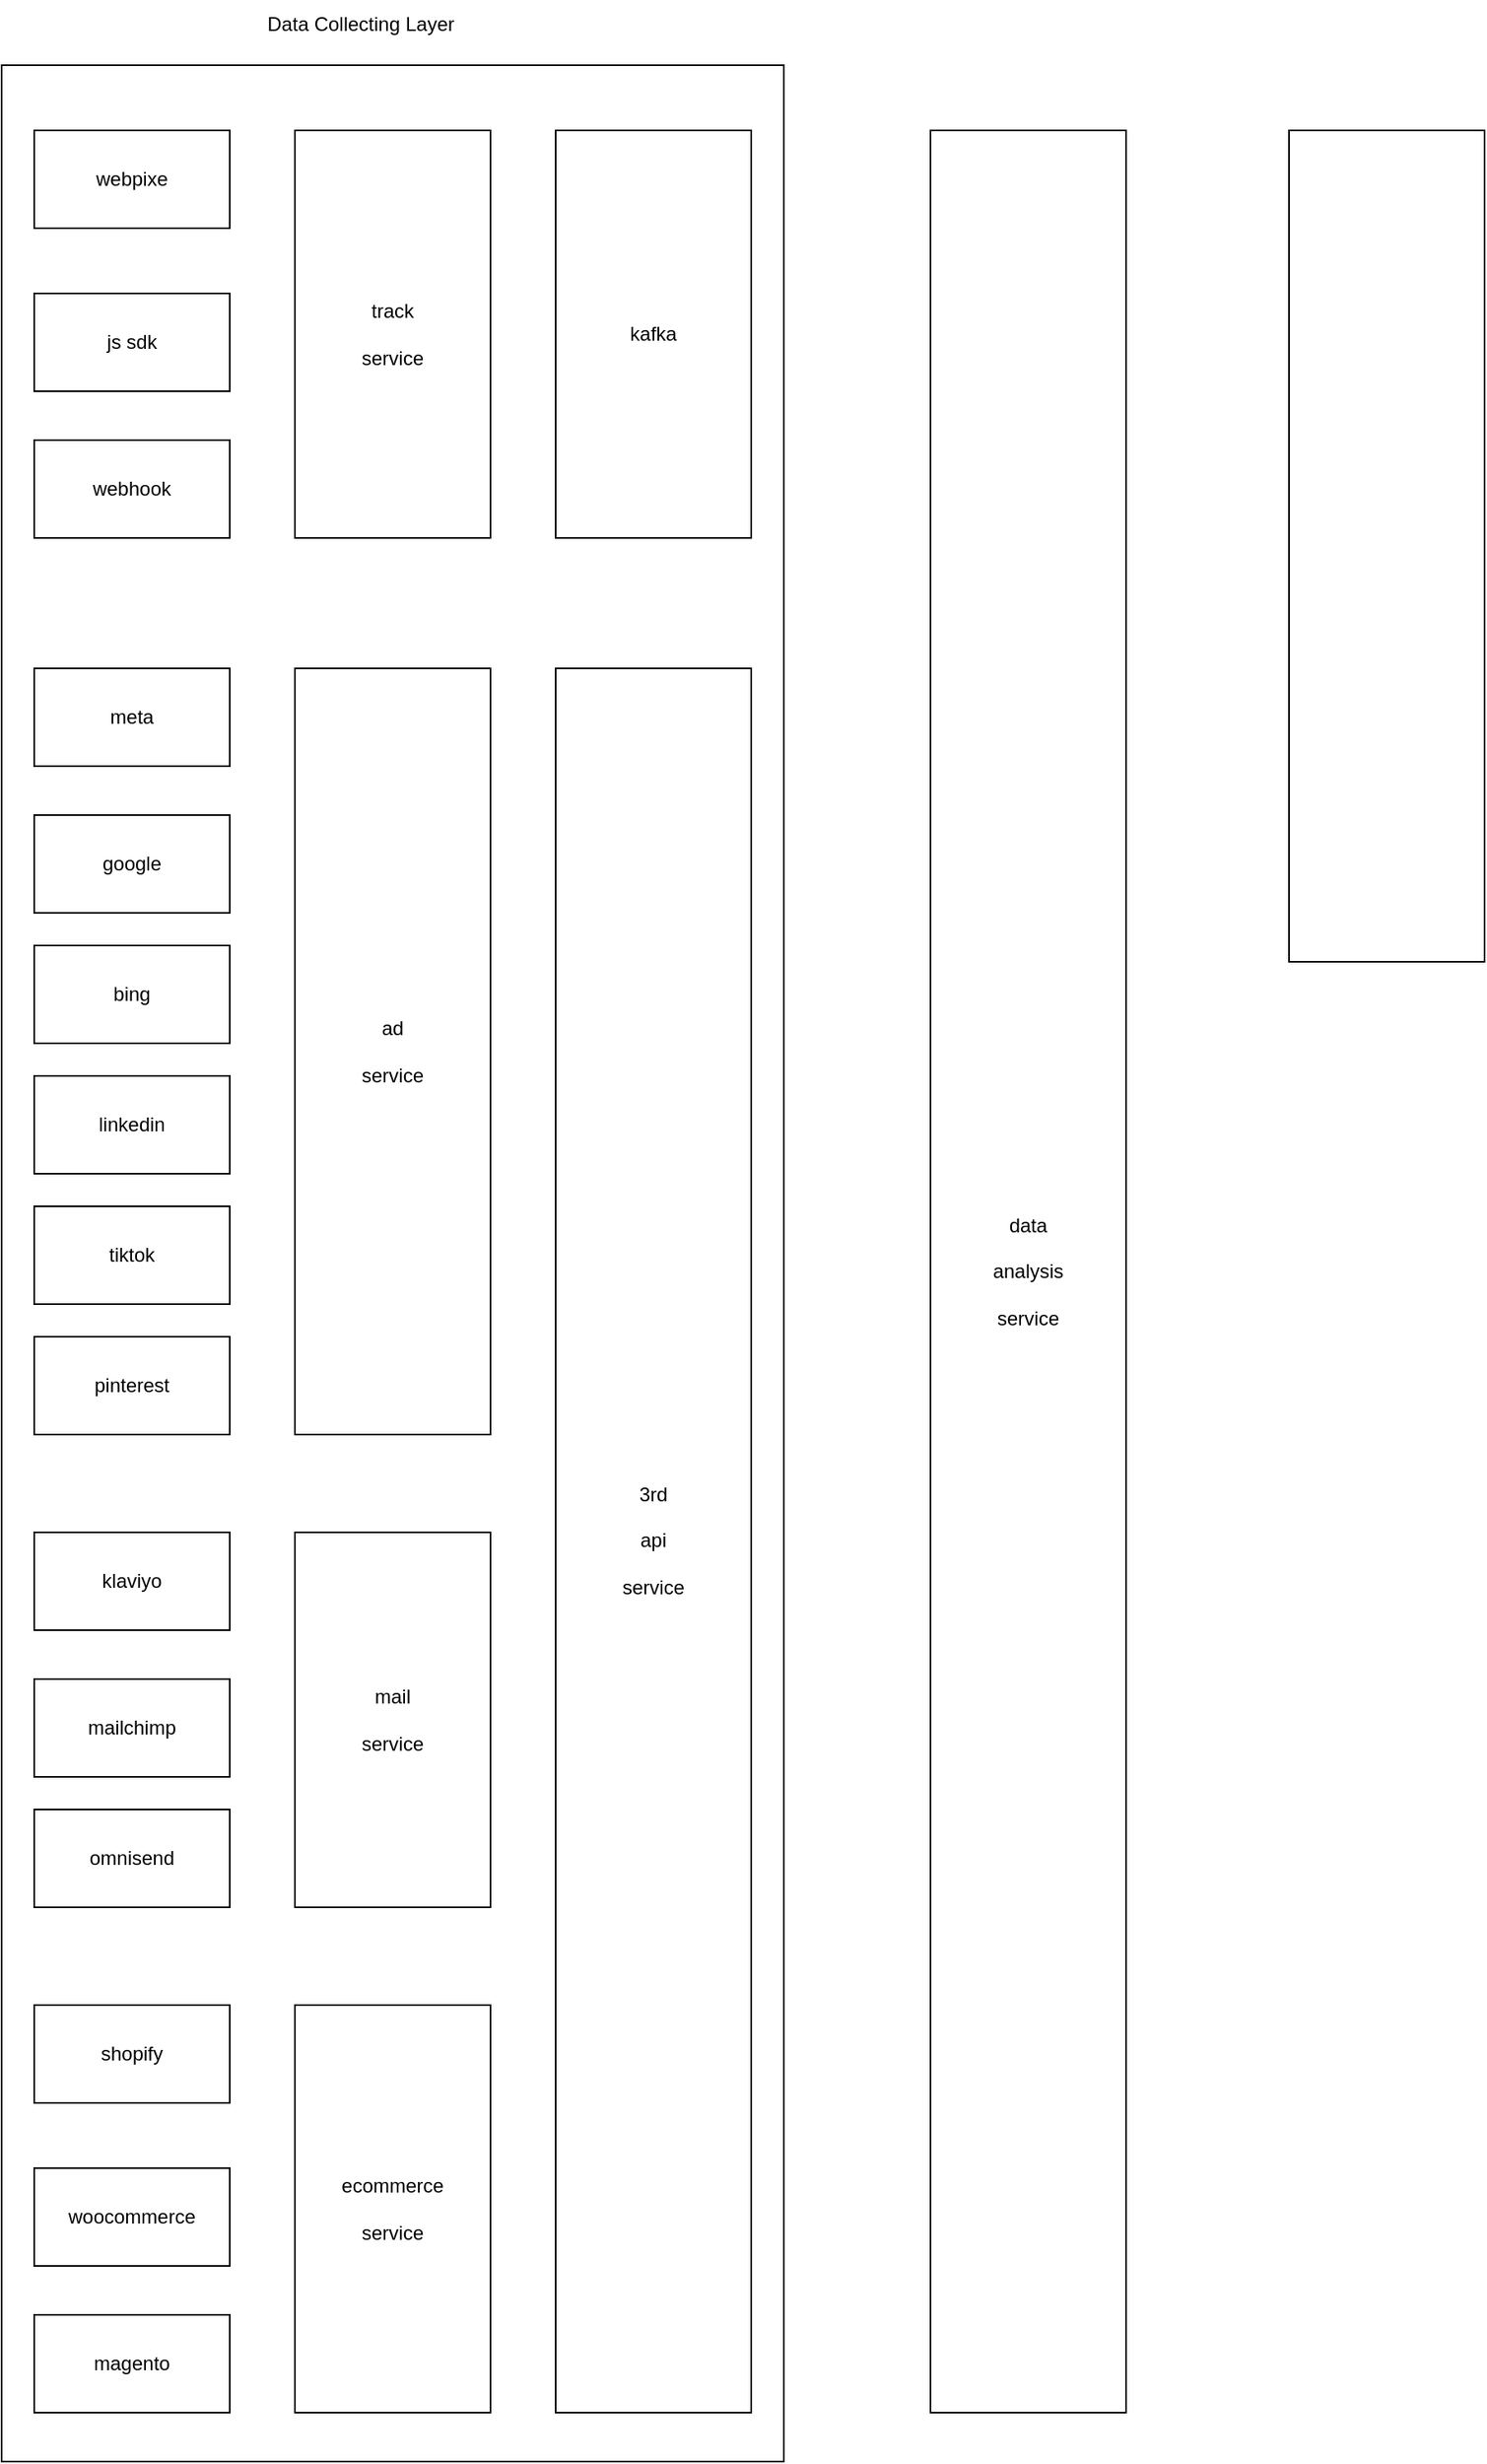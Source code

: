 <mxfile version="22.1.11" type="github">
  <diagram name="第 1 页" id="z60zmUDA_NRWNLkNqfMZ">
    <mxGraphModel dx="1026" dy="1750" grid="1" gridSize="10" guides="1" tooltips="1" connect="1" arrows="1" fold="1" page="1" pageScale="1" pageWidth="827" pageHeight="1169" math="0" shadow="0">
      <root>
        <mxCell id="0" />
        <mxCell id="1" parent="0" />
        <mxCell id="jyB_UmzL48LcIVnqlv-9-24" value="" style="rounded=0;whiteSpace=wrap;html=1;" vertex="1" parent="1">
          <mxGeometry x="20" y="20" width="480" height="1470" as="geometry" />
        </mxCell>
        <mxCell id="jyB_UmzL48LcIVnqlv-9-1" value="webpixe" style="rounded=0;whiteSpace=wrap;html=1;" vertex="1" parent="1">
          <mxGeometry x="40" y="60" width="120" height="60" as="geometry" />
        </mxCell>
        <mxCell id="jyB_UmzL48LcIVnqlv-9-2" value="js sdk" style="rounded=0;whiteSpace=wrap;html=1;" vertex="1" parent="1">
          <mxGeometry x="40" y="160" width="120" height="60" as="geometry" />
        </mxCell>
        <mxCell id="jyB_UmzL48LcIVnqlv-9-3" value="webhook" style="rounded=0;whiteSpace=wrap;html=1;" vertex="1" parent="1">
          <mxGeometry x="40" y="250" width="120" height="60" as="geometry" />
        </mxCell>
        <mxCell id="jyB_UmzL48LcIVnqlv-9-4" value="track&lt;br&gt;&lt;br&gt;service" style="rounded=0;whiteSpace=wrap;html=1;" vertex="1" parent="1">
          <mxGeometry x="200" y="60" width="120" height="250" as="geometry" />
        </mxCell>
        <mxCell id="jyB_UmzL48LcIVnqlv-9-5" value="kafka" style="rounded=0;whiteSpace=wrap;html=1;" vertex="1" parent="1">
          <mxGeometry x="360" y="60" width="120" height="250" as="geometry" />
        </mxCell>
        <mxCell id="jyB_UmzL48LcIVnqlv-9-6" value="meta" style="rounded=0;whiteSpace=wrap;html=1;" vertex="1" parent="1">
          <mxGeometry x="40" y="390" width="120" height="60" as="geometry" />
        </mxCell>
        <mxCell id="jyB_UmzL48LcIVnqlv-9-7" value="google" style="rounded=0;whiteSpace=wrap;html=1;" vertex="1" parent="1">
          <mxGeometry x="40" y="480" width="120" height="60" as="geometry" />
        </mxCell>
        <mxCell id="jyB_UmzL48LcIVnqlv-9-8" value="bing" style="rounded=0;whiteSpace=wrap;html=1;" vertex="1" parent="1">
          <mxGeometry x="40" y="560" width="120" height="60" as="geometry" />
        </mxCell>
        <mxCell id="jyB_UmzL48LcIVnqlv-9-9" value="linkedin" style="rounded=0;whiteSpace=wrap;html=1;" vertex="1" parent="1">
          <mxGeometry x="40" y="640" width="120" height="60" as="geometry" />
        </mxCell>
        <mxCell id="jyB_UmzL48LcIVnqlv-9-10" value="tiktok" style="rounded=0;whiteSpace=wrap;html=1;" vertex="1" parent="1">
          <mxGeometry x="40" y="720" width="120" height="60" as="geometry" />
        </mxCell>
        <mxCell id="jyB_UmzL48LcIVnqlv-9-11" value="pinterest" style="rounded=0;whiteSpace=wrap;html=1;" vertex="1" parent="1">
          <mxGeometry x="40" y="800" width="120" height="60" as="geometry" />
        </mxCell>
        <mxCell id="jyB_UmzL48LcIVnqlv-9-12" value="klaviyo" style="rounded=0;whiteSpace=wrap;html=1;" vertex="1" parent="1">
          <mxGeometry x="40" y="920" width="120" height="60" as="geometry" />
        </mxCell>
        <mxCell id="jyB_UmzL48LcIVnqlv-9-13" value="mailchimp" style="rounded=0;whiteSpace=wrap;html=1;" vertex="1" parent="1">
          <mxGeometry x="40" y="1010" width="120" height="60" as="geometry" />
        </mxCell>
        <mxCell id="jyB_UmzL48LcIVnqlv-9-14" value="omnisend" style="rounded=0;whiteSpace=wrap;html=1;" vertex="1" parent="1">
          <mxGeometry x="40" y="1090" width="120" height="60" as="geometry" />
        </mxCell>
        <mxCell id="jyB_UmzL48LcIVnqlv-9-15" value="shopify" style="rounded=0;whiteSpace=wrap;html=1;" vertex="1" parent="1">
          <mxGeometry x="40" y="1210" width="120" height="60" as="geometry" />
        </mxCell>
        <mxCell id="jyB_UmzL48LcIVnqlv-9-16" value="woocommerce" style="rounded=0;whiteSpace=wrap;html=1;" vertex="1" parent="1">
          <mxGeometry x="40" y="1310" width="120" height="60" as="geometry" />
        </mxCell>
        <mxCell id="jyB_UmzL48LcIVnqlv-9-17" value="magento" style="rounded=0;whiteSpace=wrap;html=1;" vertex="1" parent="1">
          <mxGeometry x="40" y="1400" width="120" height="60" as="geometry" />
        </mxCell>
        <mxCell id="jyB_UmzL48LcIVnqlv-9-18" value="ad&lt;br&gt;&lt;br&gt;service" style="rounded=0;whiteSpace=wrap;html=1;" vertex="1" parent="1">
          <mxGeometry x="200" y="390" width="120" height="470" as="geometry" />
        </mxCell>
        <mxCell id="jyB_UmzL48LcIVnqlv-9-19" value="mail&lt;br&gt;&lt;br&gt;service" style="rounded=0;whiteSpace=wrap;html=1;" vertex="1" parent="1">
          <mxGeometry x="200" y="920" width="120" height="230" as="geometry" />
        </mxCell>
        <mxCell id="jyB_UmzL48LcIVnqlv-9-20" value="ecommerce&lt;br&gt;&lt;br&gt;service" style="rounded=0;whiteSpace=wrap;html=1;" vertex="1" parent="1">
          <mxGeometry x="200" y="1210" width="120" height="250" as="geometry" />
        </mxCell>
        <mxCell id="jyB_UmzL48LcIVnqlv-9-21" value="3rd&lt;br&gt;&lt;br&gt;api&lt;br&gt;&lt;br&gt;service" style="rounded=0;whiteSpace=wrap;html=1;" vertex="1" parent="1">
          <mxGeometry x="360" y="390" width="120" height="1070" as="geometry" />
        </mxCell>
        <mxCell id="jyB_UmzL48LcIVnqlv-9-22" value="data&lt;br&gt;&lt;br&gt;analysis&lt;br&gt;&lt;br&gt;service" style="rounded=0;whiteSpace=wrap;html=1;" vertex="1" parent="1">
          <mxGeometry x="590" y="60" width="120" height="1400" as="geometry" />
        </mxCell>
        <mxCell id="jyB_UmzL48LcIVnqlv-9-23" value="" style="rounded=0;whiteSpace=wrap;html=1;" vertex="1" parent="1">
          <mxGeometry x="810" y="60" width="120" height="510" as="geometry" />
        </mxCell>
        <mxCell id="jyB_UmzL48LcIVnqlv-9-26" value="Data Collecting Layer" style="text;html=1;align=center;verticalAlign=middle;resizable=0;points=[];autosize=1;strokeColor=none;fillColor=none;" vertex="1" parent="1">
          <mxGeometry x="170" y="-20" width="140" height="30" as="geometry" />
        </mxCell>
      </root>
    </mxGraphModel>
  </diagram>
</mxfile>
